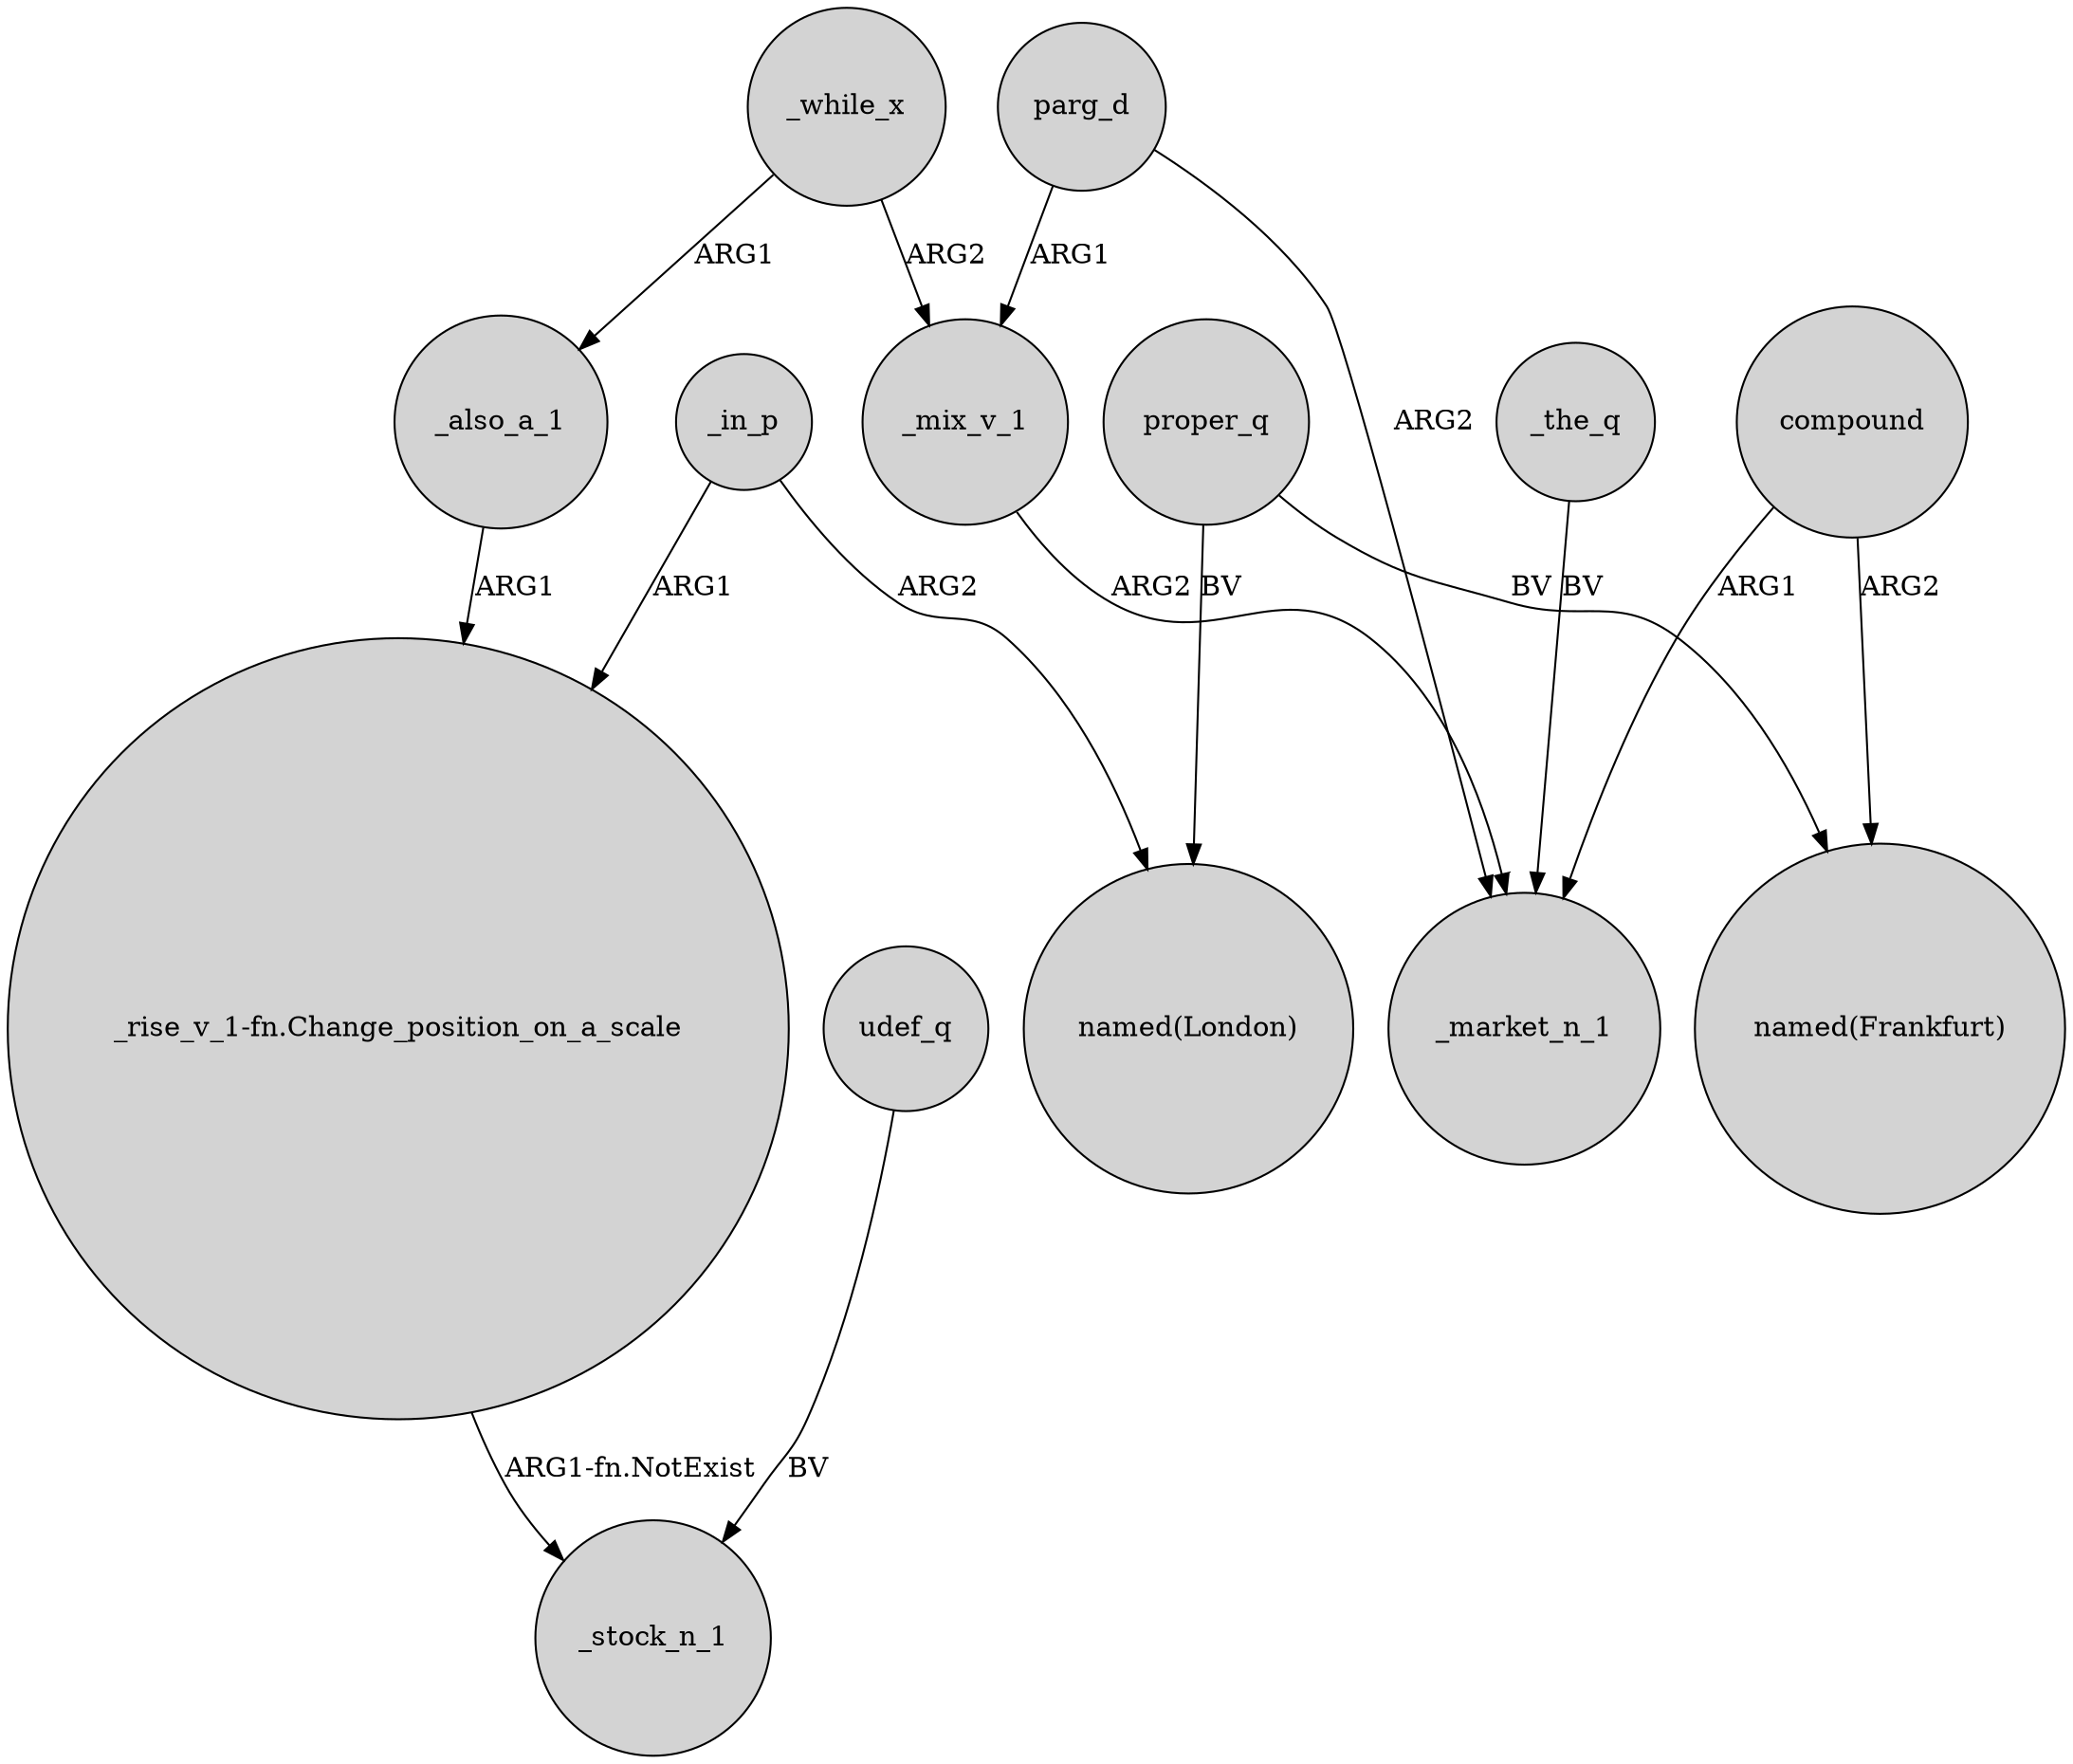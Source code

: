 digraph {
	node [shape=circle style=filled]
	"_rise_v_1-fn.Change_position_on_a_scale" -> _stock_n_1 [label="ARG1-fn.NotExist"]
	udef_q -> _stock_n_1 [label=BV]
	_while_x -> _also_a_1 [label=ARG1]
	compound -> _market_n_1 [label=ARG1]
	_in_p -> "_rise_v_1-fn.Change_position_on_a_scale" [label=ARG1]
	_the_q -> _market_n_1 [label=BV]
	_while_x -> _mix_v_1 [label=ARG2]
	compound -> "named(Frankfurt)" [label=ARG2]
	proper_q -> "named(Frankfurt)" [label=BV]
	_mix_v_1 -> _market_n_1 [label=ARG2]
	_in_p -> "named(London)" [label=ARG2]
	_also_a_1 -> "_rise_v_1-fn.Change_position_on_a_scale" [label=ARG1]
	parg_d -> _market_n_1 [label=ARG2]
	proper_q -> "named(London)" [label=BV]
	parg_d -> _mix_v_1 [label=ARG1]
}
